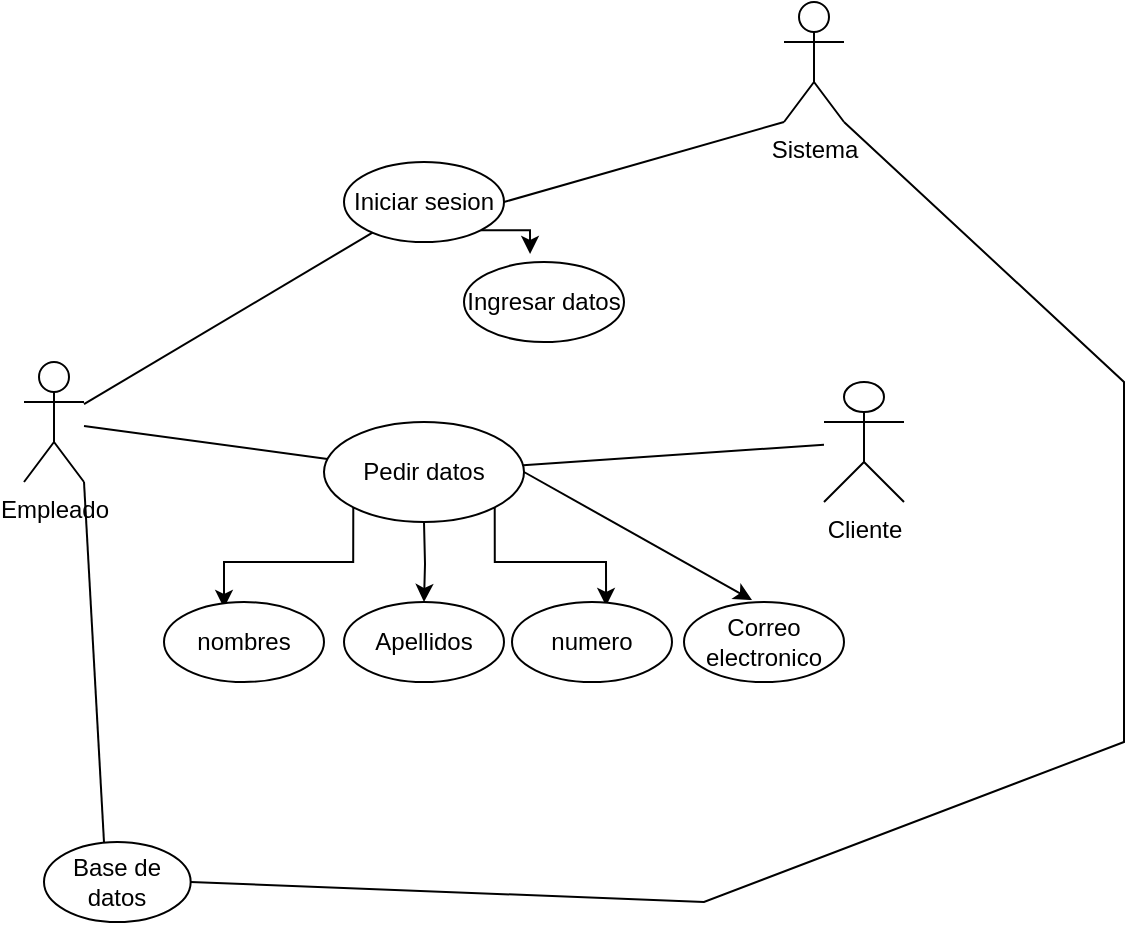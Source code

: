 <mxfile version="21.6.8" type="github">
  <diagram name="Página-1" id="3eu9f9dPfMEIOtnIr1yZ">
    <mxGraphModel dx="880" dy="470" grid="1" gridSize="10" guides="1" tooltips="1" connect="1" arrows="1" fold="1" page="1" pageScale="1" pageWidth="827" pageHeight="1169" background="none" math="0" shadow="0">
      <root>
        <mxCell id="0" />
        <mxCell id="1" parent="0" />
        <mxCell id="jtfRi_CHVhnpjtjgm8J2-1" value="&lt;font style=&quot;vertical-align: inherit;&quot;&gt;&lt;font style=&quot;vertical-align: inherit;&quot;&gt;Empleado&lt;/font&gt;&lt;/font&gt;" style="shape=umlActor;verticalLabelPosition=bottom;verticalAlign=top;html=1;outlineConnect=0;" vertex="1" parent="1">
          <mxGeometry x="90" y="200" width="30" height="60" as="geometry" />
        </mxCell>
        <mxCell id="jtfRi_CHVhnpjtjgm8J2-2" value="&lt;font style=&quot;vertical-align: inherit;&quot;&gt;&lt;font style=&quot;vertical-align: inherit;&quot;&gt;Sistema&lt;/font&gt;&lt;/font&gt;" style="shape=umlActor;verticalLabelPosition=bottom;verticalAlign=top;html=1;outlineConnect=0;" vertex="1" parent="1">
          <mxGeometry x="470" y="20" width="30" height="60" as="geometry" />
        </mxCell>
        <mxCell id="jtfRi_CHVhnpjtjgm8J2-3" value="&lt;font style=&quot;vertical-align: inherit;&quot;&gt;&lt;font style=&quot;vertical-align: inherit;&quot;&gt;Cliente&lt;br&gt;&lt;br&gt;&lt;/font&gt;&lt;/font&gt;" style="shape=umlActor;verticalLabelPosition=bottom;verticalAlign=top;html=1;outlineConnect=0;" vertex="1" parent="1">
          <mxGeometry x="490" y="210" width="40" height="60" as="geometry" />
        </mxCell>
        <mxCell id="jtfRi_CHVhnpjtjgm8J2-20" style="edgeStyle=orthogonalEdgeStyle;rounded=0;orthogonalLoop=1;jettySize=auto;html=1;exitX=0.5;exitY=1;exitDx=0;exitDy=0;" edge="1" parent="1" target="jtfRi_CHVhnpjtjgm8J2-27">
          <mxGeometry relative="1" as="geometry">
            <mxPoint x="290" y="280" as="sourcePoint" />
            <mxPoint x="270" y="320" as="targetPoint" />
          </mxGeometry>
        </mxCell>
        <mxCell id="jtfRi_CHVhnpjtjgm8J2-21" style="edgeStyle=orthogonalEdgeStyle;rounded=0;orthogonalLoop=1;jettySize=auto;html=1;exitX=0;exitY=1;exitDx=0;exitDy=0;entryX=0.375;entryY=0.075;entryDx=0;entryDy=0;entryPerimeter=0;" edge="1" parent="1" source="jtfRi_CHVhnpjtjgm8J2-25" target="jtfRi_CHVhnpjtjgm8J2-26">
          <mxGeometry relative="1" as="geometry">
            <mxPoint x="230" y="280" as="sourcePoint" />
            <mxPoint x="192.5" y="320" as="targetPoint" />
          </mxGeometry>
        </mxCell>
        <mxCell id="jtfRi_CHVhnpjtjgm8J2-6" value="" style="endArrow=none;html=1;rounded=0;" edge="1" parent="1" source="jtfRi_CHVhnpjtjgm8J2-1" target="jtfRi_CHVhnpjtjgm8J2-22">
          <mxGeometry width="50" height="50" relative="1" as="geometry">
            <mxPoint x="390" y="270" as="sourcePoint" />
            <mxPoint x="251.957" y="140" as="targetPoint" />
            <Array as="points" />
          </mxGeometry>
        </mxCell>
        <mxCell id="jtfRi_CHVhnpjtjgm8J2-7" value="" style="endArrow=none;html=1;rounded=0;exitX=1;exitY=0.5;exitDx=0;exitDy=0;entryX=0;entryY=1;entryDx=0;entryDy=0;entryPerimeter=0;" edge="1" parent="1" source="jtfRi_CHVhnpjtjgm8J2-22" target="jtfRi_CHVhnpjtjgm8J2-2">
          <mxGeometry width="50" height="50" relative="1" as="geometry">
            <mxPoint x="340" y="115" as="sourcePoint" />
            <mxPoint x="400" y="80" as="targetPoint" />
          </mxGeometry>
        </mxCell>
        <mxCell id="jtfRi_CHVhnpjtjgm8J2-8" value="" style="endArrow=none;html=1;rounded=0;" edge="1" parent="1" source="jtfRi_CHVhnpjtjgm8J2-1" target="jtfRi_CHVhnpjtjgm8J2-25">
          <mxGeometry width="50" height="50" relative="1" as="geometry">
            <mxPoint x="390" y="270" as="sourcePoint" />
            <mxPoint x="230" y="235" as="targetPoint" />
          </mxGeometry>
        </mxCell>
        <mxCell id="jtfRi_CHVhnpjtjgm8J2-9" value="" style="endArrow=none;html=1;rounded=0;" edge="1" parent="1" source="jtfRi_CHVhnpjtjgm8J2-25" target="jtfRi_CHVhnpjtjgm8J2-3">
          <mxGeometry width="50" height="50" relative="1" as="geometry">
            <mxPoint x="350" y="250" as="sourcePoint" />
            <mxPoint x="440" y="220" as="targetPoint" />
          </mxGeometry>
        </mxCell>
        <mxCell id="jtfRi_CHVhnpjtjgm8J2-15" value="" style="endArrow=classic;html=1;rounded=0;exitX=1;exitY=0.5;exitDx=0;exitDy=0;entryX=0.425;entryY=-0.025;entryDx=0;entryDy=0;entryPerimeter=0;" edge="1" parent="1" source="jtfRi_CHVhnpjtjgm8J2-25" target="jtfRi_CHVhnpjtjgm8J2-29">
          <mxGeometry width="50" height="50" relative="1" as="geometry">
            <mxPoint x="350" y="265" as="sourcePoint" />
            <mxPoint x="470" y="320" as="targetPoint" />
          </mxGeometry>
        </mxCell>
        <mxCell id="jtfRi_CHVhnpjtjgm8J2-24" style="edgeStyle=orthogonalEdgeStyle;rounded=0;orthogonalLoop=1;jettySize=auto;html=1;exitX=1;exitY=1;exitDx=0;exitDy=0;entryX=0.413;entryY=-0.1;entryDx=0;entryDy=0;entryPerimeter=0;" edge="1" parent="1" source="jtfRi_CHVhnpjtjgm8J2-22" target="jtfRi_CHVhnpjtjgm8J2-23">
          <mxGeometry relative="1" as="geometry" />
        </mxCell>
        <mxCell id="jtfRi_CHVhnpjtjgm8J2-22" value="&lt;font style=&quot;vertical-align: inherit;&quot;&gt;&lt;font style=&quot;vertical-align: inherit;&quot;&gt;Iniciar sesion&lt;/font&gt;&lt;/font&gt;" style="ellipse;whiteSpace=wrap;html=1;" vertex="1" parent="1">
          <mxGeometry x="250" y="100" width="80" height="40" as="geometry" />
        </mxCell>
        <mxCell id="jtfRi_CHVhnpjtjgm8J2-23" value="&lt;font style=&quot;vertical-align: inherit;&quot;&gt;&lt;font style=&quot;vertical-align: inherit;&quot;&gt;Ingresar datos&lt;/font&gt;&lt;/font&gt;" style="ellipse;whiteSpace=wrap;html=1;" vertex="1" parent="1">
          <mxGeometry x="310" y="150" width="80" height="40" as="geometry" />
        </mxCell>
        <mxCell id="jtfRi_CHVhnpjtjgm8J2-30" style="edgeStyle=orthogonalEdgeStyle;rounded=0;orthogonalLoop=1;jettySize=auto;html=1;exitX=1;exitY=1;exitDx=0;exitDy=0;entryX=0.588;entryY=0.05;entryDx=0;entryDy=0;entryPerimeter=0;" edge="1" parent="1" source="jtfRi_CHVhnpjtjgm8J2-25" target="jtfRi_CHVhnpjtjgm8J2-28">
          <mxGeometry relative="1" as="geometry" />
        </mxCell>
        <mxCell id="jtfRi_CHVhnpjtjgm8J2-25" value="&lt;font style=&quot;vertical-align: inherit;&quot;&gt;&lt;font style=&quot;vertical-align: inherit;&quot;&gt;Pedir datos&lt;/font&gt;&lt;/font&gt;" style="ellipse;whiteSpace=wrap;html=1;" vertex="1" parent="1">
          <mxGeometry x="240" y="230" width="100" height="50" as="geometry" />
        </mxCell>
        <mxCell id="jtfRi_CHVhnpjtjgm8J2-26" value="nombres" style="ellipse;whiteSpace=wrap;html=1;" vertex="1" parent="1">
          <mxGeometry x="160" y="320" width="80" height="40" as="geometry" />
        </mxCell>
        <mxCell id="jtfRi_CHVhnpjtjgm8J2-27" value="&lt;font style=&quot;vertical-align: inherit;&quot;&gt;&lt;font style=&quot;vertical-align: inherit;&quot;&gt;Apellidos&lt;/font&gt;&lt;/font&gt;" style="ellipse;whiteSpace=wrap;html=1;" vertex="1" parent="1">
          <mxGeometry x="250" y="320" width="80" height="40" as="geometry" />
        </mxCell>
        <mxCell id="jtfRi_CHVhnpjtjgm8J2-28" value="&lt;font style=&quot;vertical-align: inherit;&quot;&gt;&lt;font style=&quot;vertical-align: inherit;&quot;&gt;&lt;font style=&quot;vertical-align: inherit;&quot;&gt;&lt;font style=&quot;vertical-align: inherit;&quot;&gt;numero&lt;/font&gt;&lt;/font&gt;&lt;/font&gt;&lt;/font&gt;" style="ellipse;whiteSpace=wrap;html=1;" vertex="1" parent="1">
          <mxGeometry x="334" y="320" width="80" height="40" as="geometry" />
        </mxCell>
        <mxCell id="jtfRi_CHVhnpjtjgm8J2-29" value="&lt;font style=&quot;vertical-align: inherit;&quot;&gt;&lt;font style=&quot;vertical-align: inherit;&quot;&gt;Correo electronico&lt;/font&gt;&lt;/font&gt;" style="ellipse;whiteSpace=wrap;html=1;" vertex="1" parent="1">
          <mxGeometry x="420" y="320" width="80" height="40" as="geometry" />
        </mxCell>
        <mxCell id="jtfRi_CHVhnpjtjgm8J2-31" value="&lt;font style=&quot;vertical-align: inherit;&quot;&gt;&lt;font style=&quot;vertical-align: inherit;&quot;&gt;Base de datos&lt;/font&gt;&lt;/font&gt;" style="ellipse;whiteSpace=wrap;html=1;" vertex="1" parent="1">
          <mxGeometry x="100" y="440" width="73.34" height="40" as="geometry" />
        </mxCell>
        <mxCell id="jtfRi_CHVhnpjtjgm8J2-32" value="" style="endArrow=none;html=1;rounded=0;entryX=1;entryY=1;entryDx=0;entryDy=0;entryPerimeter=0;exitX=0.409;exitY=0;exitDx=0;exitDy=0;exitPerimeter=0;" edge="1" parent="1" source="jtfRi_CHVhnpjtjgm8J2-31" target="jtfRi_CHVhnpjtjgm8J2-1">
          <mxGeometry width="50" height="50" relative="1" as="geometry">
            <mxPoint x="390" y="270" as="sourcePoint" />
            <mxPoint x="440" y="220" as="targetPoint" />
          </mxGeometry>
        </mxCell>
        <mxCell id="jtfRi_CHVhnpjtjgm8J2-33" value="" style="endArrow=none;html=1;rounded=0;exitX=1;exitY=0.5;exitDx=0;exitDy=0;entryX=1;entryY=1;entryDx=0;entryDy=0;entryPerimeter=0;" edge="1" parent="1" source="jtfRi_CHVhnpjtjgm8J2-31" target="jtfRi_CHVhnpjtjgm8J2-2">
          <mxGeometry width="50" height="50" relative="1" as="geometry">
            <mxPoint x="220" y="510" as="sourcePoint" />
            <mxPoint x="510" y="90" as="targetPoint" />
            <Array as="points">
              <mxPoint x="430" y="470" />
              <mxPoint x="640" y="390" />
              <mxPoint x="640" y="210" />
            </Array>
          </mxGeometry>
        </mxCell>
      </root>
    </mxGraphModel>
  </diagram>
</mxfile>
